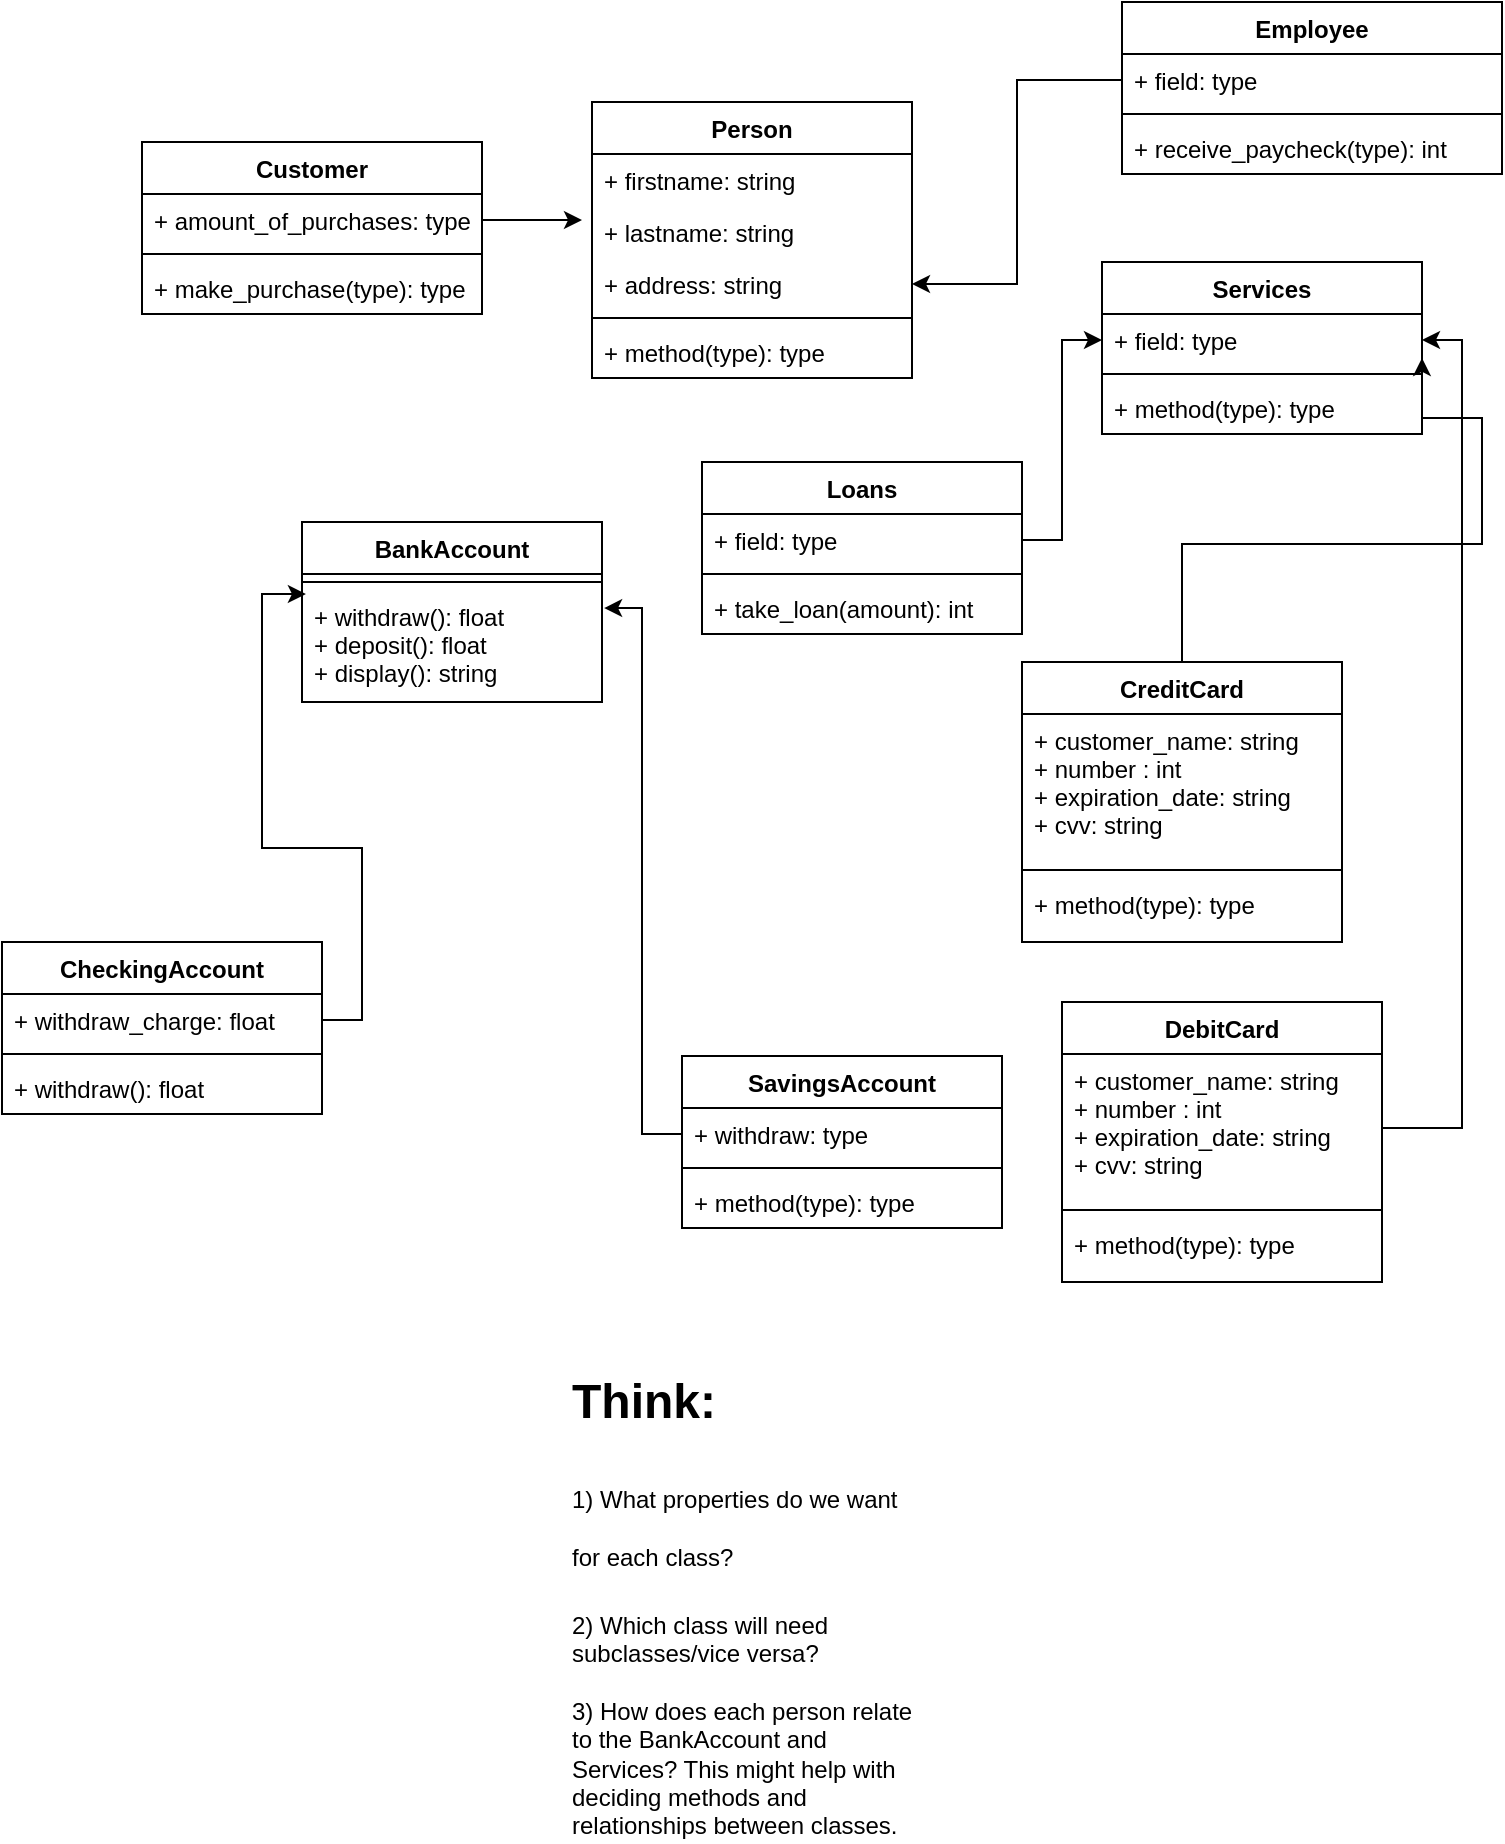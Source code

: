 <mxfile version="14.3.0" type="github">
  <diagram id="C5RBs43oDa-KdzZeNtuy" name="Page-1">
    <mxGraphModel dx="1538" dy="882" grid="1" gridSize="10" guides="1" tooltips="1" connect="1" arrows="1" fold="1" page="1" pageScale="1" pageWidth="827" pageHeight="1169" math="0" shadow="0">
      <root>
        <mxCell id="WIyWlLk6GJQsqaUBKTNV-0" />
        <mxCell id="WIyWlLk6GJQsqaUBKTNV-1" parent="WIyWlLk6GJQsqaUBKTNV-0" />
        <mxCell id="tr0egorB7xz8hkDRqfwV-1" value="Services" style="swimlane;fontStyle=1;align=center;verticalAlign=top;childLayout=stackLayout;horizontal=1;startSize=26;horizontalStack=0;resizeParent=1;resizeParentMax=0;resizeLast=0;collapsible=1;marginBottom=0;" vertex="1" parent="WIyWlLk6GJQsqaUBKTNV-1">
          <mxGeometry x="580" y="180" width="160" height="86" as="geometry" />
        </mxCell>
        <mxCell id="tr0egorB7xz8hkDRqfwV-2" value="+ field: type" style="text;strokeColor=none;fillColor=none;align=left;verticalAlign=top;spacingLeft=4;spacingRight=4;overflow=hidden;rotatable=0;points=[[0,0.5],[1,0.5]];portConstraint=eastwest;" vertex="1" parent="tr0egorB7xz8hkDRqfwV-1">
          <mxGeometry y="26" width="160" height="26" as="geometry" />
        </mxCell>
        <mxCell id="tr0egorB7xz8hkDRqfwV-3" value="" style="line;strokeWidth=1;fillColor=none;align=left;verticalAlign=middle;spacingTop=-1;spacingLeft=3;spacingRight=3;rotatable=0;labelPosition=right;points=[];portConstraint=eastwest;" vertex="1" parent="tr0egorB7xz8hkDRqfwV-1">
          <mxGeometry y="52" width="160" height="8" as="geometry" />
        </mxCell>
        <mxCell id="tr0egorB7xz8hkDRqfwV-4" value="+ method(type): type" style="text;strokeColor=none;fillColor=none;align=left;verticalAlign=top;spacingLeft=4;spacingRight=4;overflow=hidden;rotatable=0;points=[[0,0.5],[1,0.5]];portConstraint=eastwest;" vertex="1" parent="tr0egorB7xz8hkDRqfwV-1">
          <mxGeometry y="60" width="160" height="26" as="geometry" />
        </mxCell>
        <mxCell id="tr0egorB7xz8hkDRqfwV-5" value="BankAccount" style="swimlane;fontStyle=1;align=center;verticalAlign=top;childLayout=stackLayout;horizontal=1;startSize=26;horizontalStack=0;resizeParent=1;resizeParentMax=0;resizeLast=0;collapsible=1;marginBottom=0;" vertex="1" parent="WIyWlLk6GJQsqaUBKTNV-1">
          <mxGeometry x="180" y="310" width="150" height="90" as="geometry" />
        </mxCell>
        <mxCell id="tr0egorB7xz8hkDRqfwV-7" value="" style="line;strokeWidth=1;fillColor=none;align=left;verticalAlign=middle;spacingTop=-1;spacingLeft=3;spacingRight=3;rotatable=0;labelPosition=right;points=[];portConstraint=eastwest;" vertex="1" parent="tr0egorB7xz8hkDRqfwV-5">
          <mxGeometry y="26" width="150" height="8" as="geometry" />
        </mxCell>
        <mxCell id="tr0egorB7xz8hkDRqfwV-8" value="+ withdraw(): float&#xa;+ deposit(): float&#xa;+ display(): string" style="text;strokeColor=none;fillColor=none;align=left;verticalAlign=top;spacingLeft=4;spacingRight=4;overflow=hidden;rotatable=0;points=[[0,0.5],[1,0.5]];portConstraint=eastwest;" vertex="1" parent="tr0egorB7xz8hkDRqfwV-5">
          <mxGeometry y="34" width="150" height="56" as="geometry" />
        </mxCell>
        <mxCell id="tr0egorB7xz8hkDRqfwV-9" value="Customer" style="swimlane;fontStyle=1;align=center;verticalAlign=top;childLayout=stackLayout;horizontal=1;startSize=26;horizontalStack=0;resizeParent=1;resizeParentMax=0;resizeLast=0;collapsible=1;marginBottom=0;" vertex="1" parent="WIyWlLk6GJQsqaUBKTNV-1">
          <mxGeometry x="100" y="120" width="170" height="86" as="geometry" />
        </mxCell>
        <mxCell id="tr0egorB7xz8hkDRqfwV-10" value="+ amount_of_purchases: type" style="text;strokeColor=none;fillColor=none;align=left;verticalAlign=top;spacingLeft=4;spacingRight=4;overflow=hidden;rotatable=0;points=[[0,0.5],[1,0.5]];portConstraint=eastwest;" vertex="1" parent="tr0egorB7xz8hkDRqfwV-9">
          <mxGeometry y="26" width="170" height="26" as="geometry" />
        </mxCell>
        <mxCell id="tr0egorB7xz8hkDRqfwV-11" value="" style="line;strokeWidth=1;fillColor=none;align=left;verticalAlign=middle;spacingTop=-1;spacingLeft=3;spacingRight=3;rotatable=0;labelPosition=right;points=[];portConstraint=eastwest;" vertex="1" parent="tr0egorB7xz8hkDRqfwV-9">
          <mxGeometry y="52" width="170" height="8" as="geometry" />
        </mxCell>
        <mxCell id="tr0egorB7xz8hkDRqfwV-66" value="+ make_purchase(type): type" style="text;strokeColor=none;fillColor=none;align=left;verticalAlign=top;spacingLeft=4;spacingRight=4;overflow=hidden;rotatable=0;points=[[0,0.5],[1,0.5]];portConstraint=eastwest;" vertex="1" parent="tr0egorB7xz8hkDRqfwV-9">
          <mxGeometry y="60" width="170" height="26" as="geometry" />
        </mxCell>
        <mxCell id="tr0egorB7xz8hkDRqfwV-13" value="Employee" style="swimlane;fontStyle=1;align=center;verticalAlign=top;childLayout=stackLayout;horizontal=1;startSize=26;horizontalStack=0;resizeParent=1;resizeParentMax=0;resizeLast=0;collapsible=1;marginBottom=0;" vertex="1" parent="WIyWlLk6GJQsqaUBKTNV-1">
          <mxGeometry x="590" y="50" width="190" height="86" as="geometry" />
        </mxCell>
        <mxCell id="tr0egorB7xz8hkDRqfwV-14" value="+ field: type" style="text;strokeColor=none;fillColor=none;align=left;verticalAlign=top;spacingLeft=4;spacingRight=4;overflow=hidden;rotatable=0;points=[[0,0.5],[1,0.5]];portConstraint=eastwest;" vertex="1" parent="tr0egorB7xz8hkDRqfwV-13">
          <mxGeometry y="26" width="190" height="26" as="geometry" />
        </mxCell>
        <mxCell id="tr0egorB7xz8hkDRqfwV-15" value="" style="line;strokeWidth=1;fillColor=none;align=left;verticalAlign=middle;spacingTop=-1;spacingLeft=3;spacingRight=3;rotatable=0;labelPosition=right;points=[];portConstraint=eastwest;" vertex="1" parent="tr0egorB7xz8hkDRqfwV-13">
          <mxGeometry y="52" width="190" height="8" as="geometry" />
        </mxCell>
        <mxCell id="tr0egorB7xz8hkDRqfwV-16" value="+ receive_paycheck(type): int" style="text;strokeColor=none;fillColor=none;align=left;verticalAlign=top;spacingLeft=4;spacingRight=4;overflow=hidden;rotatable=0;points=[[0,0.5],[1,0.5]];portConstraint=eastwest;" vertex="1" parent="tr0egorB7xz8hkDRqfwV-13">
          <mxGeometry y="60" width="190" height="26" as="geometry" />
        </mxCell>
        <mxCell id="tr0egorB7xz8hkDRqfwV-22" value="CheckingAccount" style="swimlane;fontStyle=1;align=center;verticalAlign=top;childLayout=stackLayout;horizontal=1;startSize=26;horizontalStack=0;resizeParent=1;resizeParentMax=0;resizeLast=0;collapsible=1;marginBottom=0;" vertex="1" parent="WIyWlLk6GJQsqaUBKTNV-1">
          <mxGeometry x="30" y="520" width="160" height="86" as="geometry" />
        </mxCell>
        <mxCell id="tr0egorB7xz8hkDRqfwV-23" value="+ withdraw_charge: float" style="text;strokeColor=none;fillColor=none;align=left;verticalAlign=top;spacingLeft=4;spacingRight=4;overflow=hidden;rotatable=0;points=[[0,0.5],[1,0.5]];portConstraint=eastwest;" vertex="1" parent="tr0egorB7xz8hkDRqfwV-22">
          <mxGeometry y="26" width="160" height="26" as="geometry" />
        </mxCell>
        <mxCell id="tr0egorB7xz8hkDRqfwV-24" value="" style="line;strokeWidth=1;fillColor=none;align=left;verticalAlign=middle;spacingTop=-1;spacingLeft=3;spacingRight=3;rotatable=0;labelPosition=right;points=[];portConstraint=eastwest;" vertex="1" parent="tr0egorB7xz8hkDRqfwV-22">
          <mxGeometry y="52" width="160" height="8" as="geometry" />
        </mxCell>
        <mxCell id="tr0egorB7xz8hkDRqfwV-25" value="+ withdraw(): float" style="text;strokeColor=none;fillColor=none;align=left;verticalAlign=top;spacingLeft=4;spacingRight=4;overflow=hidden;rotatable=0;points=[[0,0.5],[1,0.5]];portConstraint=eastwest;" vertex="1" parent="tr0egorB7xz8hkDRqfwV-22">
          <mxGeometry y="60" width="160" height="26" as="geometry" />
        </mxCell>
        <mxCell id="tr0egorB7xz8hkDRqfwV-30" value="SavingsAccount" style="swimlane;fontStyle=1;align=center;verticalAlign=top;childLayout=stackLayout;horizontal=1;startSize=26;horizontalStack=0;resizeParent=1;resizeParentMax=0;resizeLast=0;collapsible=1;marginBottom=0;" vertex="1" parent="WIyWlLk6GJQsqaUBKTNV-1">
          <mxGeometry x="370" y="577" width="160" height="86" as="geometry" />
        </mxCell>
        <mxCell id="tr0egorB7xz8hkDRqfwV-31" value="+ withdraw: type" style="text;strokeColor=none;fillColor=none;align=left;verticalAlign=top;spacingLeft=4;spacingRight=4;overflow=hidden;rotatable=0;points=[[0,0.5],[1,0.5]];portConstraint=eastwest;" vertex="1" parent="tr0egorB7xz8hkDRqfwV-30">
          <mxGeometry y="26" width="160" height="26" as="geometry" />
        </mxCell>
        <mxCell id="tr0egorB7xz8hkDRqfwV-32" value="" style="line;strokeWidth=1;fillColor=none;align=left;verticalAlign=middle;spacingTop=-1;spacingLeft=3;spacingRight=3;rotatable=0;labelPosition=right;points=[];portConstraint=eastwest;" vertex="1" parent="tr0egorB7xz8hkDRqfwV-30">
          <mxGeometry y="52" width="160" height="8" as="geometry" />
        </mxCell>
        <mxCell id="tr0egorB7xz8hkDRqfwV-33" value="+ method(type): type" style="text;strokeColor=none;fillColor=none;align=left;verticalAlign=top;spacingLeft=4;spacingRight=4;overflow=hidden;rotatable=0;points=[[0,0.5],[1,0.5]];portConstraint=eastwest;" vertex="1" parent="tr0egorB7xz8hkDRqfwV-30">
          <mxGeometry y="60" width="160" height="26" as="geometry" />
        </mxCell>
        <mxCell id="tr0egorB7xz8hkDRqfwV-43" style="edgeStyle=orthogonalEdgeStyle;rounded=0;orthogonalLoop=1;jettySize=auto;html=1;exitX=0.5;exitY=0;exitDx=0;exitDy=0;entryX=1;entryY=0.846;entryDx=0;entryDy=0;entryPerimeter=0;" edge="1" parent="WIyWlLk6GJQsqaUBKTNV-1" source="tr0egorB7xz8hkDRqfwV-34" target="tr0egorB7xz8hkDRqfwV-2">
          <mxGeometry relative="1" as="geometry">
            <Array as="points">
              <mxPoint x="620" y="321" />
              <mxPoint x="770" y="321" />
              <mxPoint x="770" y="258" />
            </Array>
          </mxGeometry>
        </mxCell>
        <mxCell id="tr0egorB7xz8hkDRqfwV-34" value="CreditCard" style="swimlane;fontStyle=1;align=center;verticalAlign=top;childLayout=stackLayout;horizontal=1;startSize=26;horizontalStack=0;resizeParent=1;resizeParentMax=0;resizeLast=0;collapsible=1;marginBottom=0;" vertex="1" parent="WIyWlLk6GJQsqaUBKTNV-1">
          <mxGeometry x="540" y="380" width="160" height="140" as="geometry" />
        </mxCell>
        <mxCell id="tr0egorB7xz8hkDRqfwV-35" value="+ customer_name: string &#xa;+ number : int&#xa;+ expiration_date: string&#xa;+ cvv: string" style="text;strokeColor=none;fillColor=none;align=left;verticalAlign=top;spacingLeft=4;spacingRight=4;overflow=hidden;rotatable=0;points=[[0,0.5],[1,0.5]];portConstraint=eastwest;" vertex="1" parent="tr0egorB7xz8hkDRqfwV-34">
          <mxGeometry y="26" width="160" height="74" as="geometry" />
        </mxCell>
        <mxCell id="tr0egorB7xz8hkDRqfwV-36" value="" style="line;strokeWidth=1;fillColor=none;align=left;verticalAlign=middle;spacingTop=-1;spacingLeft=3;spacingRight=3;rotatable=0;labelPosition=right;points=[];portConstraint=eastwest;" vertex="1" parent="tr0egorB7xz8hkDRqfwV-34">
          <mxGeometry y="100" width="160" height="8" as="geometry" />
        </mxCell>
        <mxCell id="tr0egorB7xz8hkDRqfwV-37" value="+ method(type): type" style="text;strokeColor=none;fillColor=none;align=left;verticalAlign=top;spacingLeft=4;spacingRight=4;overflow=hidden;rotatable=0;points=[[0,0.5],[1,0.5]];portConstraint=eastwest;" vertex="1" parent="tr0egorB7xz8hkDRqfwV-34">
          <mxGeometry y="108" width="160" height="32" as="geometry" />
        </mxCell>
        <mxCell id="tr0egorB7xz8hkDRqfwV-38" value="&lt;h1&gt;Think:&lt;/h1&gt;&lt;h1&gt;&lt;span style=&quot;font-size: 12px ; font-weight: normal&quot;&gt;1) What properties do we want for each class?&lt;/span&gt;&lt;/h1&gt;&lt;div&gt;2) Which class will need subclasses/vice versa?&lt;/div&gt;&lt;div&gt;&lt;br&gt;&lt;/div&gt;&lt;div&gt;3) How does each person relate to the BankAccount and Services? This might help with deciding methods and relationships between classes.&lt;/div&gt;" style="text;html=1;strokeColor=none;fillColor=none;spacing=5;spacingTop=-20;whiteSpace=wrap;overflow=hidden;rounded=0;" vertex="1" parent="WIyWlLk6GJQsqaUBKTNV-1">
          <mxGeometry x="310" y="730" width="180" height="240" as="geometry" />
        </mxCell>
        <mxCell id="tr0egorB7xz8hkDRqfwV-39" value="Loans" style="swimlane;fontStyle=1;align=center;verticalAlign=top;childLayout=stackLayout;horizontal=1;startSize=26;horizontalStack=0;resizeParent=1;resizeParentMax=0;resizeLast=0;collapsible=1;marginBottom=0;" vertex="1" parent="WIyWlLk6GJQsqaUBKTNV-1">
          <mxGeometry x="380" y="280" width="160" height="86" as="geometry" />
        </mxCell>
        <mxCell id="tr0egorB7xz8hkDRqfwV-40" value="+ field: type" style="text;strokeColor=none;fillColor=none;align=left;verticalAlign=top;spacingLeft=4;spacingRight=4;overflow=hidden;rotatable=0;points=[[0,0.5],[1,0.5]];portConstraint=eastwest;" vertex="1" parent="tr0egorB7xz8hkDRqfwV-39">
          <mxGeometry y="26" width="160" height="26" as="geometry" />
        </mxCell>
        <mxCell id="tr0egorB7xz8hkDRqfwV-41" value="" style="line;strokeWidth=1;fillColor=none;align=left;verticalAlign=middle;spacingTop=-1;spacingLeft=3;spacingRight=3;rotatable=0;labelPosition=right;points=[];portConstraint=eastwest;" vertex="1" parent="tr0egorB7xz8hkDRqfwV-39">
          <mxGeometry y="52" width="160" height="8" as="geometry" />
        </mxCell>
        <mxCell id="tr0egorB7xz8hkDRqfwV-42" value="+ take_loan(amount): int" style="text;strokeColor=none;fillColor=none;align=left;verticalAlign=top;spacingLeft=4;spacingRight=4;overflow=hidden;rotatable=0;points=[[0,0.5],[1,0.5]];portConstraint=eastwest;" vertex="1" parent="tr0egorB7xz8hkDRqfwV-39">
          <mxGeometry y="60" width="160" height="26" as="geometry" />
        </mxCell>
        <mxCell id="tr0egorB7xz8hkDRqfwV-47" style="edgeStyle=orthogonalEdgeStyle;rounded=0;orthogonalLoop=1;jettySize=auto;html=1;entryX=0;entryY=0.5;entryDx=0;entryDy=0;" edge="1" parent="WIyWlLk6GJQsqaUBKTNV-1" source="tr0egorB7xz8hkDRqfwV-40" target="tr0egorB7xz8hkDRqfwV-2">
          <mxGeometry relative="1" as="geometry" />
        </mxCell>
        <mxCell id="tr0egorB7xz8hkDRqfwV-48" style="edgeStyle=orthogonalEdgeStyle;rounded=0;orthogonalLoop=1;jettySize=auto;html=1;entryX=0.013;entryY=0.036;entryDx=0;entryDy=0;entryPerimeter=0;" edge="1" parent="WIyWlLk6GJQsqaUBKTNV-1" source="tr0egorB7xz8hkDRqfwV-23" target="tr0egorB7xz8hkDRqfwV-8">
          <mxGeometry relative="1" as="geometry" />
        </mxCell>
        <mxCell id="tr0egorB7xz8hkDRqfwV-49" style="edgeStyle=orthogonalEdgeStyle;rounded=0;orthogonalLoop=1;jettySize=auto;html=1;entryX=1.007;entryY=0.161;entryDx=0;entryDy=0;entryPerimeter=0;" edge="1" parent="WIyWlLk6GJQsqaUBKTNV-1" source="tr0egorB7xz8hkDRqfwV-31" target="tr0egorB7xz8hkDRqfwV-8">
          <mxGeometry relative="1" as="geometry" />
        </mxCell>
        <mxCell id="tr0egorB7xz8hkDRqfwV-50" value="Person" style="swimlane;fontStyle=1;align=center;verticalAlign=top;childLayout=stackLayout;horizontal=1;startSize=26;horizontalStack=0;resizeParent=1;resizeParentMax=0;resizeLast=0;collapsible=1;marginBottom=0;" vertex="1" parent="WIyWlLk6GJQsqaUBKTNV-1">
          <mxGeometry x="325" y="100" width="160" height="138" as="geometry" />
        </mxCell>
        <mxCell id="tr0egorB7xz8hkDRqfwV-60" value="+ firstname: string" style="text;strokeColor=none;fillColor=none;align=left;verticalAlign=top;spacingLeft=4;spacingRight=4;overflow=hidden;rotatable=0;points=[[0,0.5],[1,0.5]];portConstraint=eastwest;" vertex="1" parent="tr0egorB7xz8hkDRqfwV-50">
          <mxGeometry y="26" width="160" height="26" as="geometry" />
        </mxCell>
        <mxCell id="tr0egorB7xz8hkDRqfwV-61" value="+ lastname: string" style="text;strokeColor=none;fillColor=none;align=left;verticalAlign=top;spacingLeft=4;spacingRight=4;overflow=hidden;rotatable=0;points=[[0,0.5],[1,0.5]];portConstraint=eastwest;" vertex="1" parent="tr0egorB7xz8hkDRqfwV-50">
          <mxGeometry y="52" width="160" height="26" as="geometry" />
        </mxCell>
        <mxCell id="tr0egorB7xz8hkDRqfwV-51" value="+ address: string" style="text;strokeColor=none;fillColor=none;align=left;verticalAlign=top;spacingLeft=4;spacingRight=4;overflow=hidden;rotatable=0;points=[[0,0.5],[1,0.5]];portConstraint=eastwest;" vertex="1" parent="tr0egorB7xz8hkDRqfwV-50">
          <mxGeometry y="78" width="160" height="26" as="geometry" />
        </mxCell>
        <mxCell id="tr0egorB7xz8hkDRqfwV-52" value="" style="line;strokeWidth=1;fillColor=none;align=left;verticalAlign=middle;spacingTop=-1;spacingLeft=3;spacingRight=3;rotatable=0;labelPosition=right;points=[];portConstraint=eastwest;" vertex="1" parent="tr0egorB7xz8hkDRqfwV-50">
          <mxGeometry y="104" width="160" height="8" as="geometry" />
        </mxCell>
        <mxCell id="tr0egorB7xz8hkDRqfwV-53" value="+ method(type): type" style="text;strokeColor=none;fillColor=none;align=left;verticalAlign=top;spacingLeft=4;spacingRight=4;overflow=hidden;rotatable=0;points=[[0,0.5],[1,0.5]];portConstraint=eastwest;" vertex="1" parent="tr0egorB7xz8hkDRqfwV-50">
          <mxGeometry y="112" width="160" height="26" as="geometry" />
        </mxCell>
        <mxCell id="tr0egorB7xz8hkDRqfwV-55" style="edgeStyle=orthogonalEdgeStyle;rounded=0;orthogonalLoop=1;jettySize=auto;html=1;entryX=1;entryY=0.5;entryDx=0;entryDy=0;" edge="1" parent="WIyWlLk6GJQsqaUBKTNV-1" source="tr0egorB7xz8hkDRqfwV-14" target="tr0egorB7xz8hkDRqfwV-51">
          <mxGeometry relative="1" as="geometry" />
        </mxCell>
        <mxCell id="tr0egorB7xz8hkDRqfwV-62" style="edgeStyle=orthogonalEdgeStyle;rounded=0;orthogonalLoop=1;jettySize=auto;html=1;exitX=1;exitY=0.5;exitDx=0;exitDy=0;" edge="1" parent="WIyWlLk6GJQsqaUBKTNV-1" source="tr0egorB7xz8hkDRqfwV-10">
          <mxGeometry relative="1" as="geometry">
            <mxPoint x="320" y="159" as="targetPoint" />
          </mxGeometry>
        </mxCell>
        <mxCell id="tr0egorB7xz8hkDRqfwV-67" value="DebitCard" style="swimlane;fontStyle=1;align=center;verticalAlign=top;childLayout=stackLayout;horizontal=1;startSize=26;horizontalStack=0;resizeParent=1;resizeParentMax=0;resizeLast=0;collapsible=1;marginBottom=0;" vertex="1" parent="WIyWlLk6GJQsqaUBKTNV-1">
          <mxGeometry x="560" y="550" width="160" height="140" as="geometry" />
        </mxCell>
        <mxCell id="tr0egorB7xz8hkDRqfwV-68" value="+ customer_name: string &#xa;+ number : int&#xa;+ expiration_date: string&#xa;+ cvv: string" style="text;strokeColor=none;fillColor=none;align=left;verticalAlign=top;spacingLeft=4;spacingRight=4;overflow=hidden;rotatable=0;points=[[0,0.5],[1,0.5]];portConstraint=eastwest;" vertex="1" parent="tr0egorB7xz8hkDRqfwV-67">
          <mxGeometry y="26" width="160" height="74" as="geometry" />
        </mxCell>
        <mxCell id="tr0egorB7xz8hkDRqfwV-69" value="" style="line;strokeWidth=1;fillColor=none;align=left;verticalAlign=middle;spacingTop=-1;spacingLeft=3;spacingRight=3;rotatable=0;labelPosition=right;points=[];portConstraint=eastwest;" vertex="1" parent="tr0egorB7xz8hkDRqfwV-67">
          <mxGeometry y="100" width="160" height="8" as="geometry" />
        </mxCell>
        <mxCell id="tr0egorB7xz8hkDRqfwV-70" value="+ method(type): type" style="text;strokeColor=none;fillColor=none;align=left;verticalAlign=top;spacingLeft=4;spacingRight=4;overflow=hidden;rotatable=0;points=[[0,0.5],[1,0.5]];portConstraint=eastwest;" vertex="1" parent="tr0egorB7xz8hkDRqfwV-67">
          <mxGeometry y="108" width="160" height="32" as="geometry" />
        </mxCell>
        <mxCell id="tr0egorB7xz8hkDRqfwV-72" style="edgeStyle=orthogonalEdgeStyle;rounded=0;orthogonalLoop=1;jettySize=auto;html=1;exitX=1;exitY=0.5;exitDx=0;exitDy=0;entryX=1;entryY=0.5;entryDx=0;entryDy=0;" edge="1" parent="WIyWlLk6GJQsqaUBKTNV-1" source="tr0egorB7xz8hkDRqfwV-68" target="tr0egorB7xz8hkDRqfwV-2">
          <mxGeometry relative="1" as="geometry" />
        </mxCell>
      </root>
    </mxGraphModel>
  </diagram>
</mxfile>
